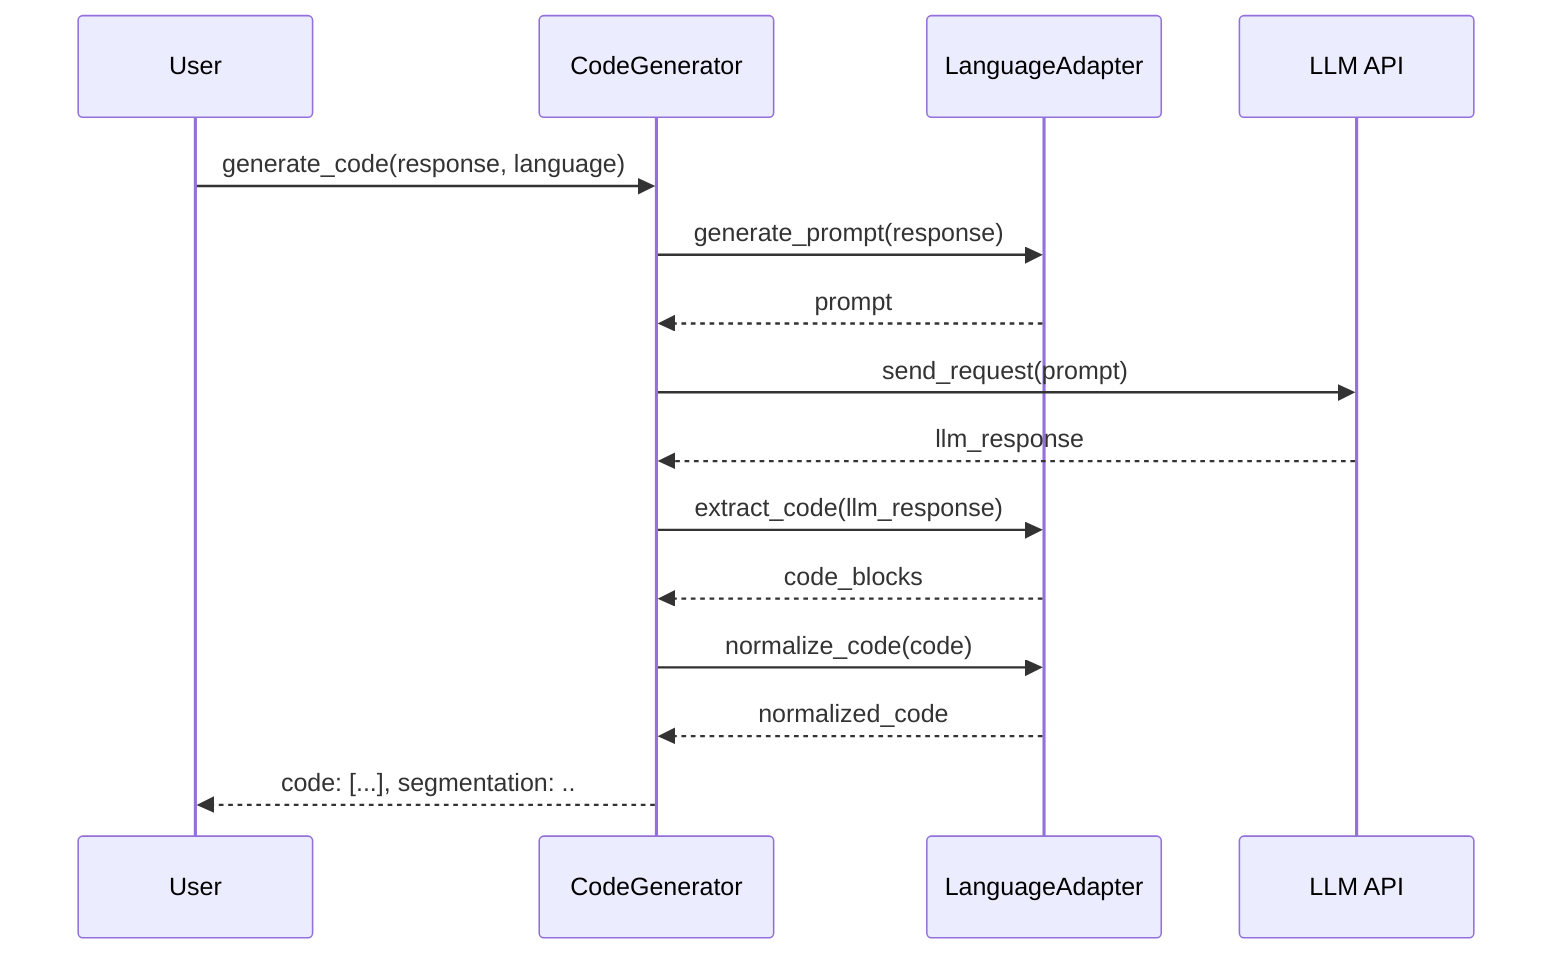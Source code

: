 sequenceDiagram
    participant User
    participant CodeGenerator
    participant LanguageAdapter
    participant LLM API
    
    User->>CodeGenerator: generate_code(response, language)
    CodeGenerator->>LanguageAdapter: generate_prompt(response)
    LanguageAdapter-->>CodeGenerator: prompt
    CodeGenerator->>LLM API: send_request(prompt)
    LLM API-->>CodeGenerator: llm_response
    CodeGenerator->>LanguageAdapter: extract_code(llm_response)
    LanguageAdapter-->>CodeGenerator: code_blocks
    CodeGenerator->>LanguageAdapter: normalize_code(code)
    LanguageAdapter-->>CodeGenerator: normalized_code
    CodeGenerator-->>User: code: [...], segmentation: ..